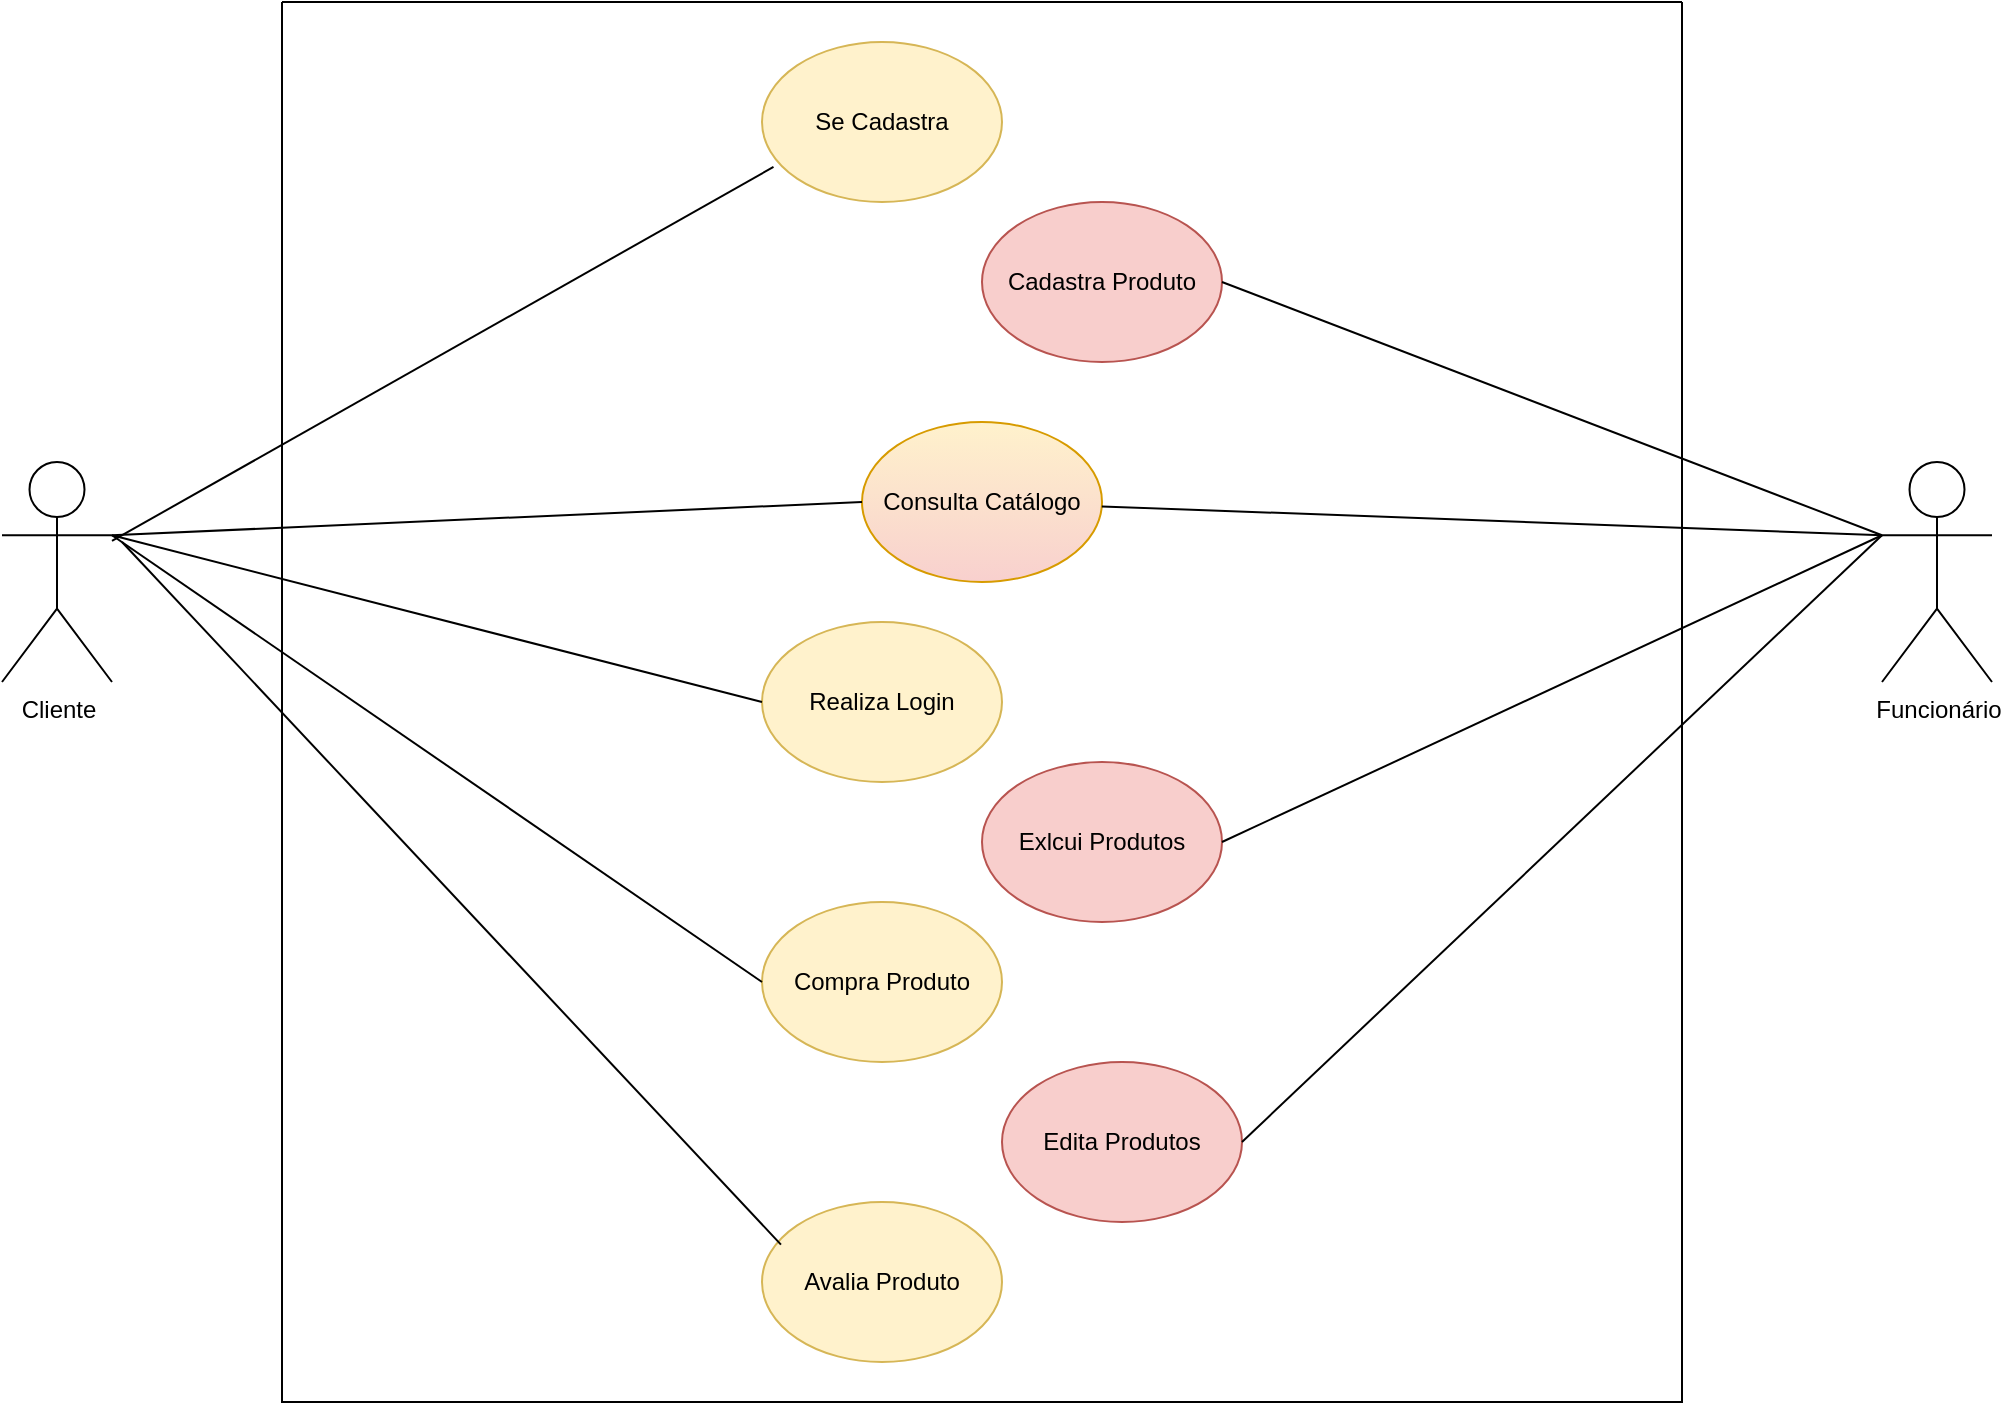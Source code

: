 <mxfile version="21.3.0" type="device">
  <diagram name="Página-1" id="0As54-dhOC5CBwlsK_A0">
    <mxGraphModel dx="1793" dy="945" grid="1" gridSize="10" guides="1" tooltips="1" connect="1" arrows="1" fold="1" page="1" pageScale="1" pageWidth="850" pageHeight="1100" math="0" shadow="0">
      <root>
        <mxCell id="0" />
        <mxCell id="1" parent="0" />
        <mxCell id="fk7LVfmelihzW8eD04IM-1" value="Cliente" style="shape=umlActor;verticalLabelPosition=bottom;verticalAlign=top;html=1;outlineConnect=0;" vertex="1" parent="1">
          <mxGeometry x="70" y="280" width="55" height="110" as="geometry" />
        </mxCell>
        <mxCell id="fk7LVfmelihzW8eD04IM-4" value="" style="swimlane;startSize=0;" vertex="1" parent="1">
          <mxGeometry x="210" y="50" width="700" height="700" as="geometry" />
        </mxCell>
        <mxCell id="fk7LVfmelihzW8eD04IM-8" value="Se Cadastra" style="ellipse;whiteSpace=wrap;html=1;fillColor=#fff2cc;strokeColor=#d6b656;" vertex="1" parent="fk7LVfmelihzW8eD04IM-4">
          <mxGeometry x="240" y="20" width="120" height="80" as="geometry" />
        </mxCell>
        <mxCell id="fk7LVfmelihzW8eD04IM-9" value="Realiza Login" style="ellipse;whiteSpace=wrap;html=1;fillColor=#fff2cc;strokeColor=#d6b656;" vertex="1" parent="fk7LVfmelihzW8eD04IM-4">
          <mxGeometry x="240" y="310" width="120" height="80" as="geometry" />
        </mxCell>
        <mxCell id="fk7LVfmelihzW8eD04IM-10" value="Compra Produto" style="ellipse;whiteSpace=wrap;html=1;fillColor=#fff2cc;strokeColor=#d6b656;" vertex="1" parent="fk7LVfmelihzW8eD04IM-4">
          <mxGeometry x="240" y="450" width="120" height="80" as="geometry" />
        </mxCell>
        <mxCell id="fk7LVfmelihzW8eD04IM-17" value="Cadastra Produto" style="ellipse;whiteSpace=wrap;html=1;fillColor=#f8cecc;strokeColor=#b85450;" vertex="1" parent="fk7LVfmelihzW8eD04IM-4">
          <mxGeometry x="350" y="100" width="120" height="80" as="geometry" />
        </mxCell>
        <mxCell id="fk7LVfmelihzW8eD04IM-18" value="Consulta Catálogo" style="ellipse;whiteSpace=wrap;html=1;fillColor=#fff2cc;strokeColor=#d79b00;gradientColor=#f8d0ce;" vertex="1" parent="fk7LVfmelihzW8eD04IM-4">
          <mxGeometry x="290" y="210" width="120" height="80" as="geometry" />
        </mxCell>
        <mxCell id="fk7LVfmelihzW8eD04IM-23" value="Exlcui Produtos" style="ellipse;whiteSpace=wrap;html=1;fillColor=#f8cecc;strokeColor=#b85450;" vertex="1" parent="fk7LVfmelihzW8eD04IM-4">
          <mxGeometry x="350" y="380" width="120" height="80" as="geometry" />
        </mxCell>
        <mxCell id="fk7LVfmelihzW8eD04IM-26" value="Avalia Produto" style="ellipse;whiteSpace=wrap;html=1;fillColor=#fff2cc;strokeColor=#d6b656;" vertex="1" parent="fk7LVfmelihzW8eD04IM-4">
          <mxGeometry x="240" y="600" width="120" height="80" as="geometry" />
        </mxCell>
        <mxCell id="fk7LVfmelihzW8eD04IM-28" value="Edita Produtos" style="ellipse;whiteSpace=wrap;html=1;fillColor=#f8cecc;strokeColor=#b85450;" vertex="1" parent="fk7LVfmelihzW8eD04IM-4">
          <mxGeometry x="360" y="530" width="120" height="80" as="geometry" />
        </mxCell>
        <mxCell id="fk7LVfmelihzW8eD04IM-6" value="Funcionário&lt;br&gt;" style="shape=umlActor;verticalLabelPosition=bottom;verticalAlign=top;html=1;outlineConnect=0;" vertex="1" parent="1">
          <mxGeometry x="1010" y="280" width="55" height="110" as="geometry" />
        </mxCell>
        <mxCell id="fk7LVfmelihzW8eD04IM-14" value="" style="endArrow=none;html=1;rounded=0;entryX=0.048;entryY=0.781;entryDx=0;entryDy=0;entryPerimeter=0;" edge="1" parent="1" source="fk7LVfmelihzW8eD04IM-1" target="fk7LVfmelihzW8eD04IM-8">
          <mxGeometry width="50" height="50" relative="1" as="geometry">
            <mxPoint x="580" y="590" as="sourcePoint" />
            <mxPoint x="630" y="540" as="targetPoint" />
          </mxGeometry>
        </mxCell>
        <mxCell id="fk7LVfmelihzW8eD04IM-15" value="" style="endArrow=none;html=1;rounded=0;entryX=0;entryY=0.5;entryDx=0;entryDy=0;exitX=1;exitY=0.333;exitDx=0;exitDy=0;exitPerimeter=0;" edge="1" parent="1" source="fk7LVfmelihzW8eD04IM-1" target="fk7LVfmelihzW8eD04IM-9">
          <mxGeometry width="50" height="50" relative="1" as="geometry">
            <mxPoint x="135" y="362" as="sourcePoint" />
            <mxPoint x="346" y="182" as="targetPoint" />
          </mxGeometry>
        </mxCell>
        <mxCell id="fk7LVfmelihzW8eD04IM-16" value="" style="endArrow=none;html=1;rounded=0;entryX=0;entryY=0.5;entryDx=0;entryDy=0;exitX=1;exitY=0.333;exitDx=0;exitDy=0;exitPerimeter=0;" edge="1" parent="1" source="fk7LVfmelihzW8eD04IM-1" target="fk7LVfmelihzW8eD04IM-10">
          <mxGeometry width="50" height="50" relative="1" as="geometry">
            <mxPoint x="130" y="360" as="sourcePoint" />
            <mxPoint x="400" y="330" as="targetPoint" />
          </mxGeometry>
        </mxCell>
        <mxCell id="fk7LVfmelihzW8eD04IM-19" value="" style="endArrow=none;html=1;rounded=0;entryX=0;entryY=0.333;entryDx=0;entryDy=0;entryPerimeter=0;exitX=1;exitY=0.5;exitDx=0;exitDy=0;" edge="1" parent="1" source="fk7LVfmelihzW8eD04IM-17" target="fk7LVfmelihzW8eD04IM-6">
          <mxGeometry width="50" height="50" relative="1" as="geometry">
            <mxPoint x="940" y="310" as="sourcePoint" />
            <mxPoint x="990" y="260" as="targetPoint" />
          </mxGeometry>
        </mxCell>
        <mxCell id="fk7LVfmelihzW8eD04IM-20" value="" style="endArrow=none;html=1;rounded=0;entryX=0;entryY=0.333;entryDx=0;entryDy=0;entryPerimeter=0;" edge="1" parent="1" source="fk7LVfmelihzW8eD04IM-18" target="fk7LVfmelihzW8eD04IM-6">
          <mxGeometry width="50" height="50" relative="1" as="geometry">
            <mxPoint x="730" y="170" as="sourcePoint" />
            <mxPoint x="1020" y="327" as="targetPoint" />
          </mxGeometry>
        </mxCell>
        <mxCell id="fk7LVfmelihzW8eD04IM-21" value="" style="endArrow=none;html=1;rounded=0;exitX=1;exitY=0.333;exitDx=0;exitDy=0;exitPerimeter=0;entryX=0;entryY=0.5;entryDx=0;entryDy=0;" edge="1" parent="1" source="fk7LVfmelihzW8eD04IM-1" target="fk7LVfmelihzW8eD04IM-18">
          <mxGeometry width="50" height="50" relative="1" as="geometry">
            <mxPoint x="690" y="330" as="sourcePoint" />
            <mxPoint x="570" y="320" as="targetPoint" />
          </mxGeometry>
        </mxCell>
        <mxCell id="fk7LVfmelihzW8eD04IM-24" value="" style="endArrow=none;html=1;rounded=0;exitX=1;exitY=0.5;exitDx=0;exitDy=0;entryX=0;entryY=0.333;entryDx=0;entryDy=0;entryPerimeter=0;" edge="1" parent="1" source="fk7LVfmelihzW8eD04IM-23" target="fk7LVfmelihzW8eD04IM-6">
          <mxGeometry width="50" height="50" relative="1" as="geometry">
            <mxPoint x="630" y="330" as="sourcePoint" />
            <mxPoint x="1020" y="327" as="targetPoint" />
          </mxGeometry>
        </mxCell>
        <mxCell id="fk7LVfmelihzW8eD04IM-27" value="" style="endArrow=none;html=1;rounded=0;entryX=0.079;entryY=0.266;entryDx=0;entryDy=0;entryPerimeter=0;" edge="1" parent="1" target="fk7LVfmelihzW8eD04IM-26">
          <mxGeometry width="50" height="50" relative="1" as="geometry">
            <mxPoint x="130" y="320" as="sourcePoint" />
            <mxPoint x="380" y="390" as="targetPoint" />
          </mxGeometry>
        </mxCell>
        <mxCell id="fk7LVfmelihzW8eD04IM-29" value="" style="endArrow=none;html=1;rounded=0;exitX=1;exitY=0.5;exitDx=0;exitDy=0;entryX=0;entryY=0.333;entryDx=0;entryDy=0;entryPerimeter=0;" edge="1" parent="1" source="fk7LVfmelihzW8eD04IM-28" target="fk7LVfmelihzW8eD04IM-6">
          <mxGeometry width="50" height="50" relative="1" as="geometry">
            <mxPoint x="700" y="500" as="sourcePoint" />
            <mxPoint x="1020" y="327" as="targetPoint" />
          </mxGeometry>
        </mxCell>
      </root>
    </mxGraphModel>
  </diagram>
</mxfile>
